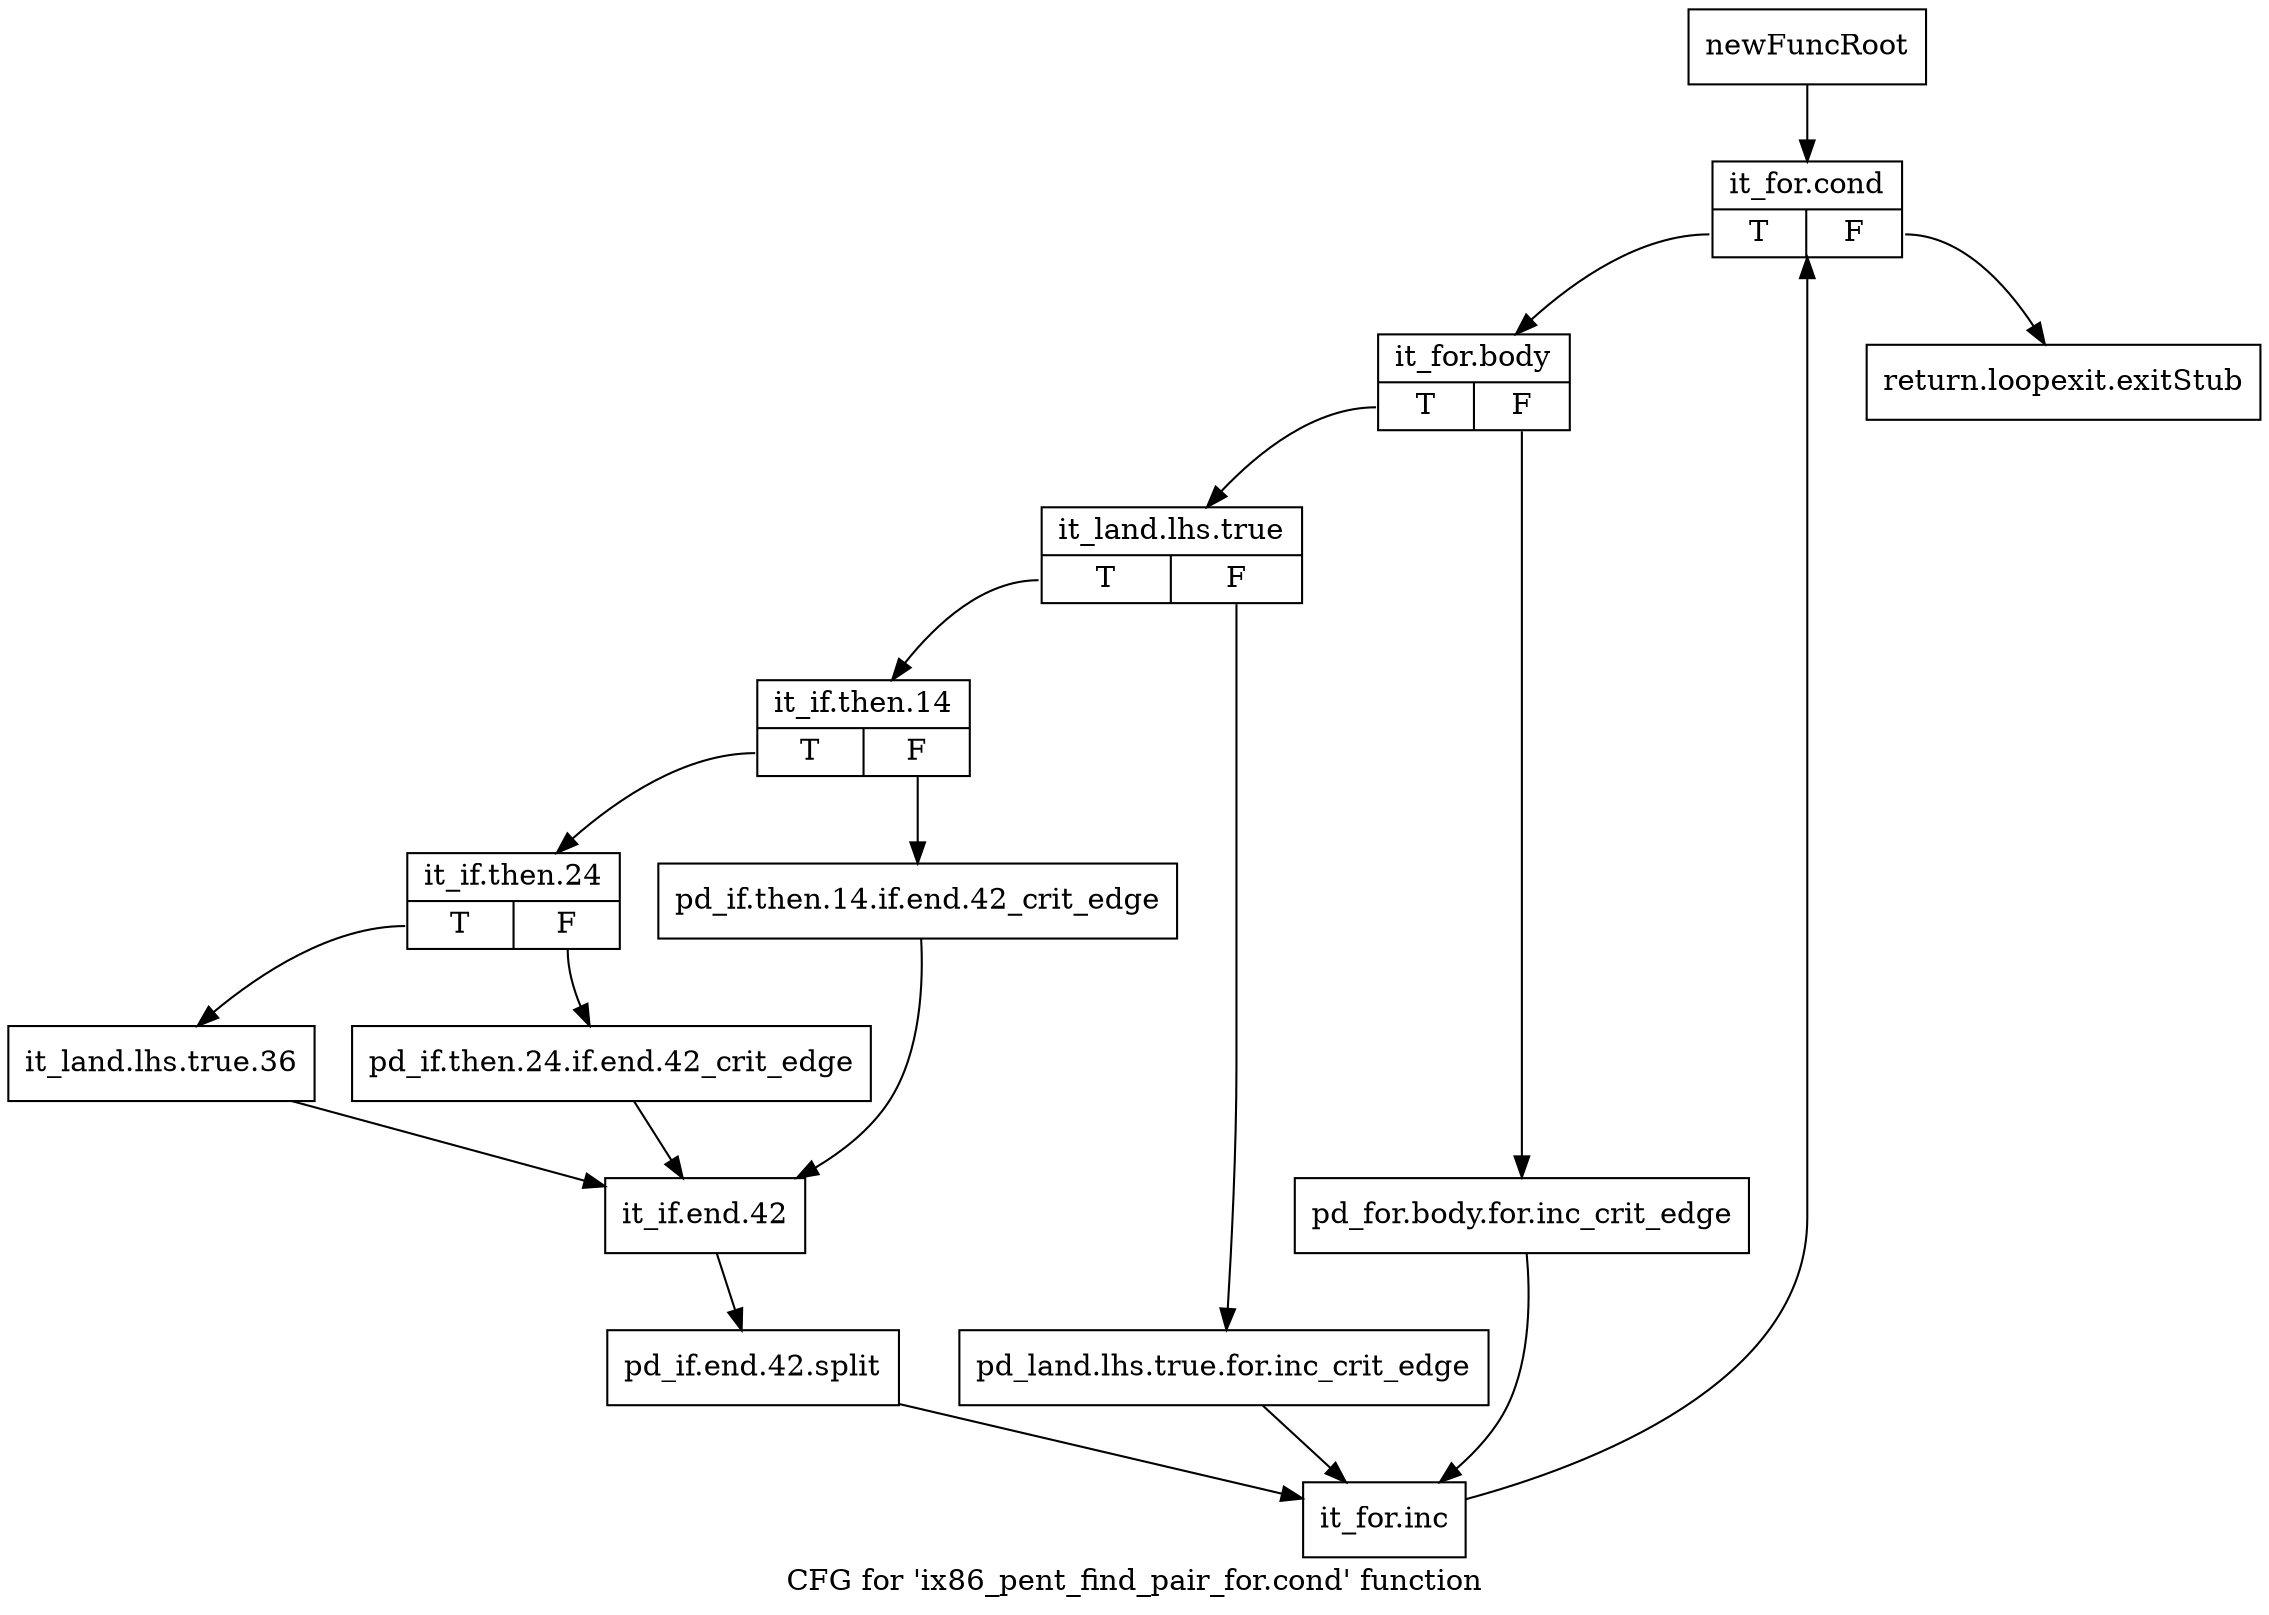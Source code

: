 digraph "CFG for 'ix86_pent_find_pair_for.cond' function" {
	label="CFG for 'ix86_pent_find_pair_for.cond' function";

	Node0xc6f96e0 [shape=record,label="{newFuncRoot}"];
	Node0xc6f96e0 -> Node0xc6f9780;
	Node0xc6f9730 [shape=record,label="{return.loopexit.exitStub}"];
	Node0xc6f9780 [shape=record,label="{it_for.cond|{<s0>T|<s1>F}}"];
	Node0xc6f9780:s0 -> Node0xc6f97d0;
	Node0xc6f9780:s1 -> Node0xc6f9730;
	Node0xc6f97d0 [shape=record,label="{it_for.body|{<s0>T|<s1>F}}"];
	Node0xc6f97d0:s0 -> Node0xc6f9870;
	Node0xc6f97d0:s1 -> Node0xc6f9820;
	Node0xc6f9820 [shape=record,label="{pd_for.body.for.inc_crit_edge}"];
	Node0xc6f9820 -> Node0xc6f9af0;
	Node0xc6f9870 [shape=record,label="{it_land.lhs.true|{<s0>T|<s1>F}}"];
	Node0xc6f9870:s0 -> Node0xc6f9910;
	Node0xc6f9870:s1 -> Node0xc6f98c0;
	Node0xc6f98c0 [shape=record,label="{pd_land.lhs.true.for.inc_crit_edge}"];
	Node0xc6f98c0 -> Node0xc6f9af0;
	Node0xc6f9910 [shape=record,label="{it_if.then.14|{<s0>T|<s1>F}}"];
	Node0xc6f9910:s0 -> Node0xc6f99b0;
	Node0xc6f9910:s1 -> Node0xc6f9960;
	Node0xc6f9960 [shape=record,label="{pd_if.then.14.if.end.42_crit_edge}"];
	Node0xc6f9960 -> Node0xc6f9aa0;
	Node0xc6f99b0 [shape=record,label="{it_if.then.24|{<s0>T|<s1>F}}"];
	Node0xc6f99b0:s0 -> Node0xc6f9a50;
	Node0xc6f99b0:s1 -> Node0xc6f9a00;
	Node0xc6f9a00 [shape=record,label="{pd_if.then.24.if.end.42_crit_edge}"];
	Node0xc6f9a00 -> Node0xc6f9aa0;
	Node0xc6f9a50 [shape=record,label="{it_land.lhs.true.36}"];
	Node0xc6f9a50 -> Node0xc6f9aa0;
	Node0xc6f9aa0 [shape=record,label="{it_if.end.42}"];
	Node0xc6f9aa0 -> Node0xfebcff0;
	Node0xfebcff0 [shape=record,label="{pd_if.end.42.split}"];
	Node0xfebcff0 -> Node0xc6f9af0;
	Node0xc6f9af0 [shape=record,label="{it_for.inc}"];
	Node0xc6f9af0 -> Node0xc6f9780;
}
